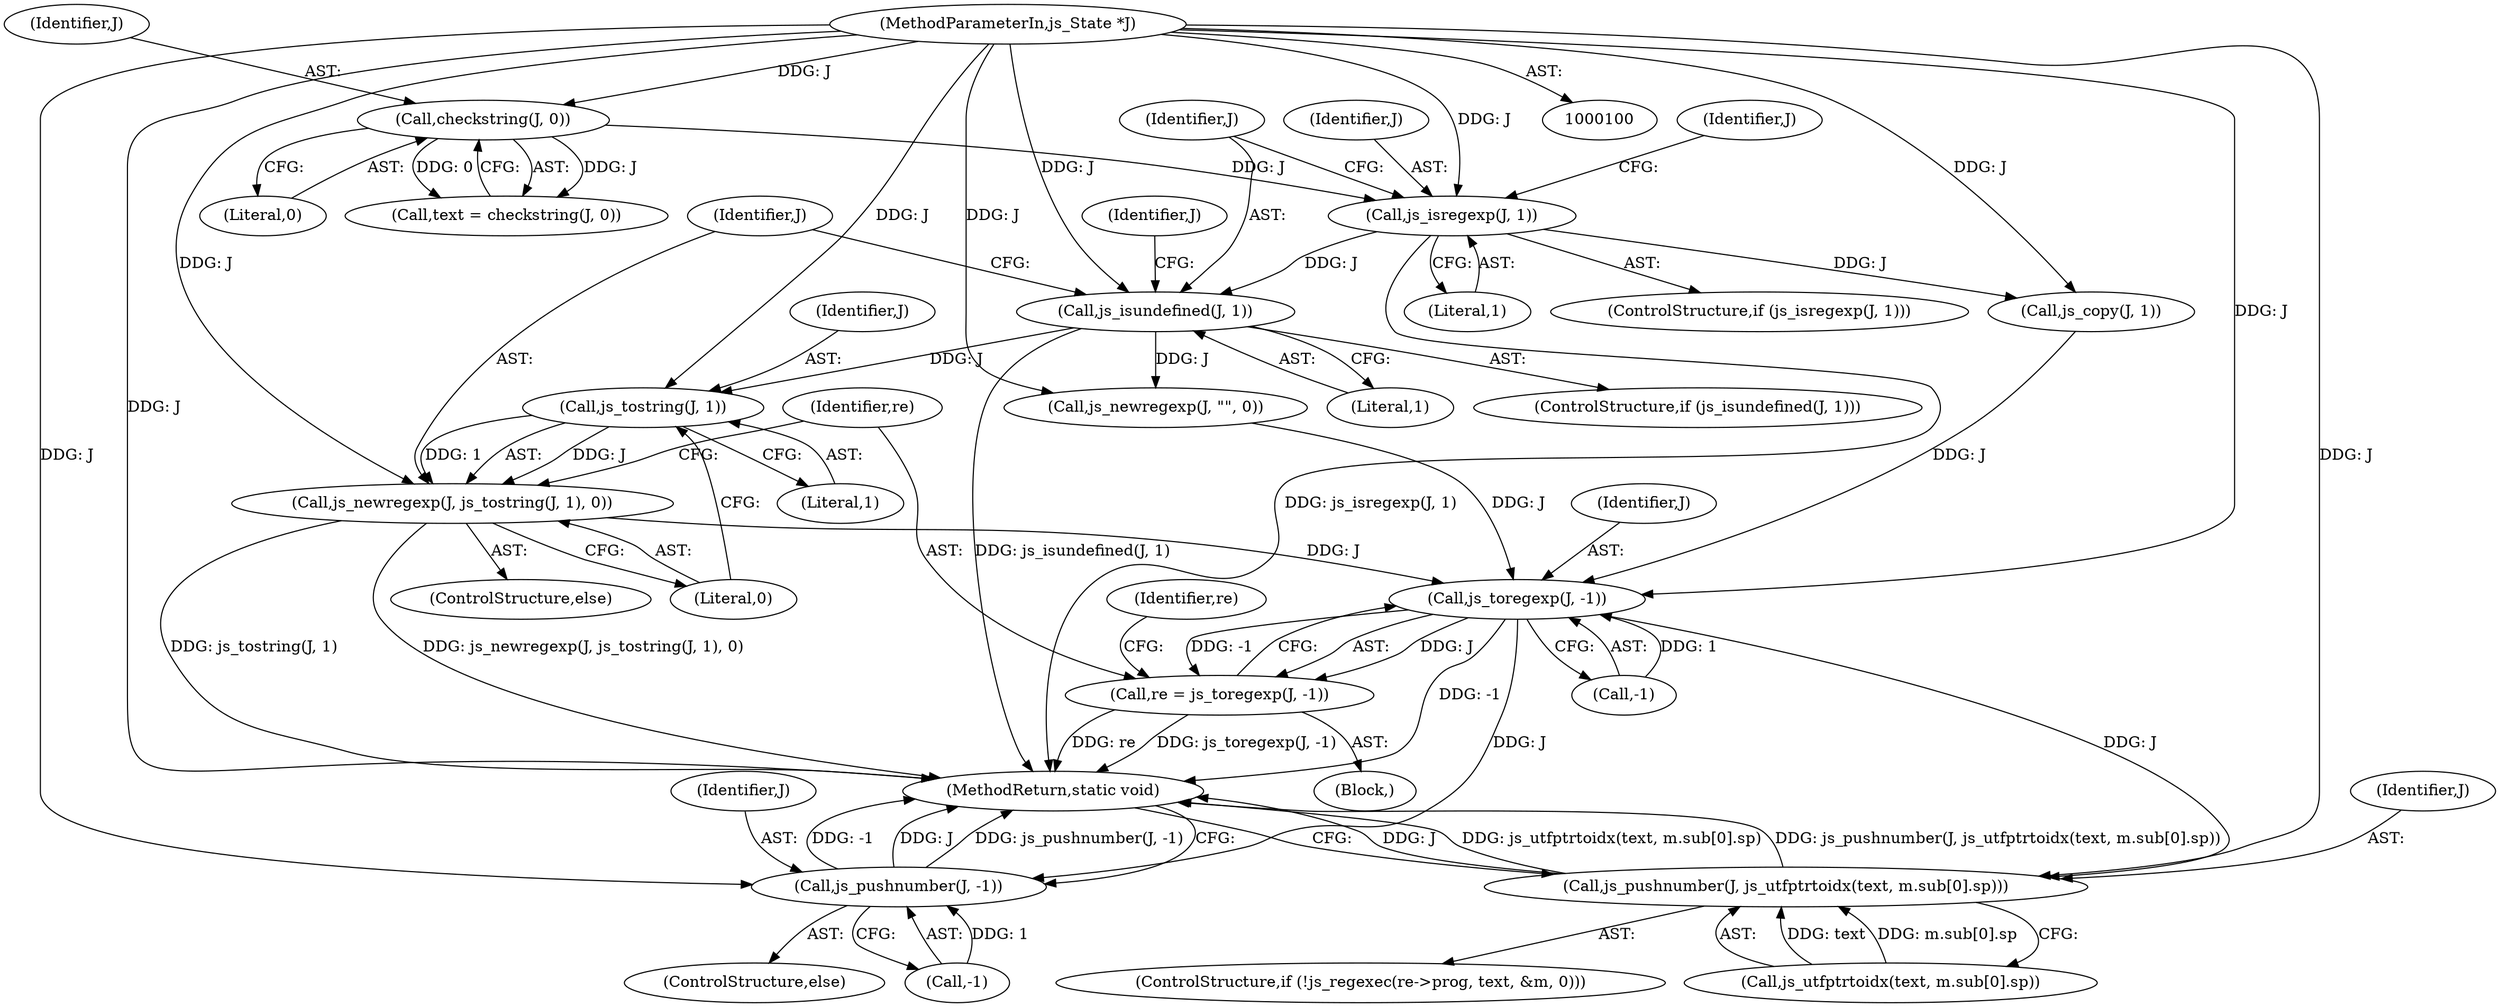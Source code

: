 digraph "0_mujs_00d4606c3baf813b7b1c176823b2729bf51002a2_3@pointer" {
"1000130" [label="(Call,js_tostring(J, 1))"];
"1000120" [label="(Call,js_isundefined(J, 1))"];
"1000112" [label="(Call,js_isregexp(J, 1))"];
"1000108" [label="(Call,checkstring(J, 0))"];
"1000101" [label="(MethodParameterIn,js_State *J)"];
"1000128" [label="(Call,js_newregexp(J, js_tostring(J, 1), 0))"];
"1000136" [label="(Call,js_toregexp(J, -1))"];
"1000134" [label="(Call,re = js_toregexp(J, -1))"];
"1000150" [label="(Call,js_pushnumber(J, js_utfptrtoidx(text, m.sub[0].sp)))"];
"1000162" [label="(Call,js_pushnumber(J, -1))"];
"1000133" [label="(Literal,0)"];
"1000116" [label="(Identifier,J)"];
"1000161" [label="(ControlStructure,else)"];
"1000124" [label="(Identifier,J)"];
"1000114" [label="(Literal,1)"];
"1000128" [label="(Call,js_newregexp(J, js_tostring(J, 1), 0))"];
"1000137" [label="(Identifier,J)"];
"1000150" [label="(Call,js_pushnumber(J, js_utfptrtoidx(text, m.sub[0].sp)))"];
"1000134" [label="(Call,re = js_toregexp(J, -1))"];
"1000123" [label="(Call,js_newregexp(J, \"\", 0))"];
"1000152" [label="(Call,js_utfptrtoidx(text, m.sub[0].sp))"];
"1000166" [label="(MethodReturn,static void)"];
"1000115" [label="(Call,js_copy(J, 1))"];
"1000119" [label="(ControlStructure,if (js_isundefined(J, 1)))"];
"1000164" [label="(Call,-1)"];
"1000120" [label="(Call,js_isundefined(J, 1))"];
"1000140" [label="(ControlStructure,if (!js_regexec(re->prog, text, &m, 0)))"];
"1000110" [label="(Literal,0)"];
"1000162" [label="(Call,js_pushnumber(J, -1))"];
"1000129" [label="(Identifier,J)"];
"1000138" [label="(Call,-1)"];
"1000108" [label="(Call,checkstring(J, 0))"];
"1000127" [label="(ControlStructure,else)"];
"1000130" [label="(Call,js_tostring(J, 1))"];
"1000144" [label="(Identifier,re)"];
"1000135" [label="(Identifier,re)"];
"1000121" [label="(Identifier,J)"];
"1000112" [label="(Call,js_isregexp(J, 1))"];
"1000111" [label="(ControlStructure,if (js_isregexp(J, 1)))"];
"1000106" [label="(Call,text = checkstring(J, 0))"];
"1000101" [label="(MethodParameterIn,js_State *J)"];
"1000102" [label="(Block,)"];
"1000113" [label="(Identifier,J)"];
"1000163" [label="(Identifier,J)"];
"1000109" [label="(Identifier,J)"];
"1000132" [label="(Literal,1)"];
"1000122" [label="(Literal,1)"];
"1000131" [label="(Identifier,J)"];
"1000151" [label="(Identifier,J)"];
"1000136" [label="(Call,js_toregexp(J, -1))"];
"1000130" -> "1000128"  [label="AST: "];
"1000130" -> "1000132"  [label="CFG: "];
"1000131" -> "1000130"  [label="AST: "];
"1000132" -> "1000130"  [label="AST: "];
"1000133" -> "1000130"  [label="CFG: "];
"1000130" -> "1000128"  [label="DDG: J"];
"1000130" -> "1000128"  [label="DDG: 1"];
"1000120" -> "1000130"  [label="DDG: J"];
"1000101" -> "1000130"  [label="DDG: J"];
"1000120" -> "1000119"  [label="AST: "];
"1000120" -> "1000122"  [label="CFG: "];
"1000121" -> "1000120"  [label="AST: "];
"1000122" -> "1000120"  [label="AST: "];
"1000124" -> "1000120"  [label="CFG: "];
"1000129" -> "1000120"  [label="CFG: "];
"1000120" -> "1000166"  [label="DDG: js_isundefined(J, 1)"];
"1000112" -> "1000120"  [label="DDG: J"];
"1000101" -> "1000120"  [label="DDG: J"];
"1000120" -> "1000123"  [label="DDG: J"];
"1000112" -> "1000111"  [label="AST: "];
"1000112" -> "1000114"  [label="CFG: "];
"1000113" -> "1000112"  [label="AST: "];
"1000114" -> "1000112"  [label="AST: "];
"1000116" -> "1000112"  [label="CFG: "];
"1000121" -> "1000112"  [label="CFG: "];
"1000112" -> "1000166"  [label="DDG: js_isregexp(J, 1)"];
"1000108" -> "1000112"  [label="DDG: J"];
"1000101" -> "1000112"  [label="DDG: J"];
"1000112" -> "1000115"  [label="DDG: J"];
"1000108" -> "1000106"  [label="AST: "];
"1000108" -> "1000110"  [label="CFG: "];
"1000109" -> "1000108"  [label="AST: "];
"1000110" -> "1000108"  [label="AST: "];
"1000106" -> "1000108"  [label="CFG: "];
"1000108" -> "1000106"  [label="DDG: J"];
"1000108" -> "1000106"  [label="DDG: 0"];
"1000101" -> "1000108"  [label="DDG: J"];
"1000101" -> "1000100"  [label="AST: "];
"1000101" -> "1000166"  [label="DDG: J"];
"1000101" -> "1000115"  [label="DDG: J"];
"1000101" -> "1000123"  [label="DDG: J"];
"1000101" -> "1000128"  [label="DDG: J"];
"1000101" -> "1000136"  [label="DDG: J"];
"1000101" -> "1000150"  [label="DDG: J"];
"1000101" -> "1000162"  [label="DDG: J"];
"1000128" -> "1000127"  [label="AST: "];
"1000128" -> "1000133"  [label="CFG: "];
"1000129" -> "1000128"  [label="AST: "];
"1000133" -> "1000128"  [label="AST: "];
"1000135" -> "1000128"  [label="CFG: "];
"1000128" -> "1000166"  [label="DDG: js_tostring(J, 1)"];
"1000128" -> "1000166"  [label="DDG: js_newregexp(J, js_tostring(J, 1), 0)"];
"1000128" -> "1000136"  [label="DDG: J"];
"1000136" -> "1000134"  [label="AST: "];
"1000136" -> "1000138"  [label="CFG: "];
"1000137" -> "1000136"  [label="AST: "];
"1000138" -> "1000136"  [label="AST: "];
"1000134" -> "1000136"  [label="CFG: "];
"1000136" -> "1000166"  [label="DDG: -1"];
"1000136" -> "1000134"  [label="DDG: J"];
"1000136" -> "1000134"  [label="DDG: -1"];
"1000115" -> "1000136"  [label="DDG: J"];
"1000123" -> "1000136"  [label="DDG: J"];
"1000138" -> "1000136"  [label="DDG: 1"];
"1000136" -> "1000150"  [label="DDG: J"];
"1000136" -> "1000162"  [label="DDG: J"];
"1000134" -> "1000102"  [label="AST: "];
"1000135" -> "1000134"  [label="AST: "];
"1000144" -> "1000134"  [label="CFG: "];
"1000134" -> "1000166"  [label="DDG: re"];
"1000134" -> "1000166"  [label="DDG: js_toregexp(J, -1)"];
"1000150" -> "1000140"  [label="AST: "];
"1000150" -> "1000152"  [label="CFG: "];
"1000151" -> "1000150"  [label="AST: "];
"1000152" -> "1000150"  [label="AST: "];
"1000166" -> "1000150"  [label="CFG: "];
"1000150" -> "1000166"  [label="DDG: J"];
"1000150" -> "1000166"  [label="DDG: js_utfptrtoidx(text, m.sub[0].sp)"];
"1000150" -> "1000166"  [label="DDG: js_pushnumber(J, js_utfptrtoidx(text, m.sub[0].sp))"];
"1000152" -> "1000150"  [label="DDG: text"];
"1000152" -> "1000150"  [label="DDG: m.sub[0].sp"];
"1000162" -> "1000161"  [label="AST: "];
"1000162" -> "1000164"  [label="CFG: "];
"1000163" -> "1000162"  [label="AST: "];
"1000164" -> "1000162"  [label="AST: "];
"1000166" -> "1000162"  [label="CFG: "];
"1000162" -> "1000166"  [label="DDG: -1"];
"1000162" -> "1000166"  [label="DDG: J"];
"1000162" -> "1000166"  [label="DDG: js_pushnumber(J, -1)"];
"1000164" -> "1000162"  [label="DDG: 1"];
}
